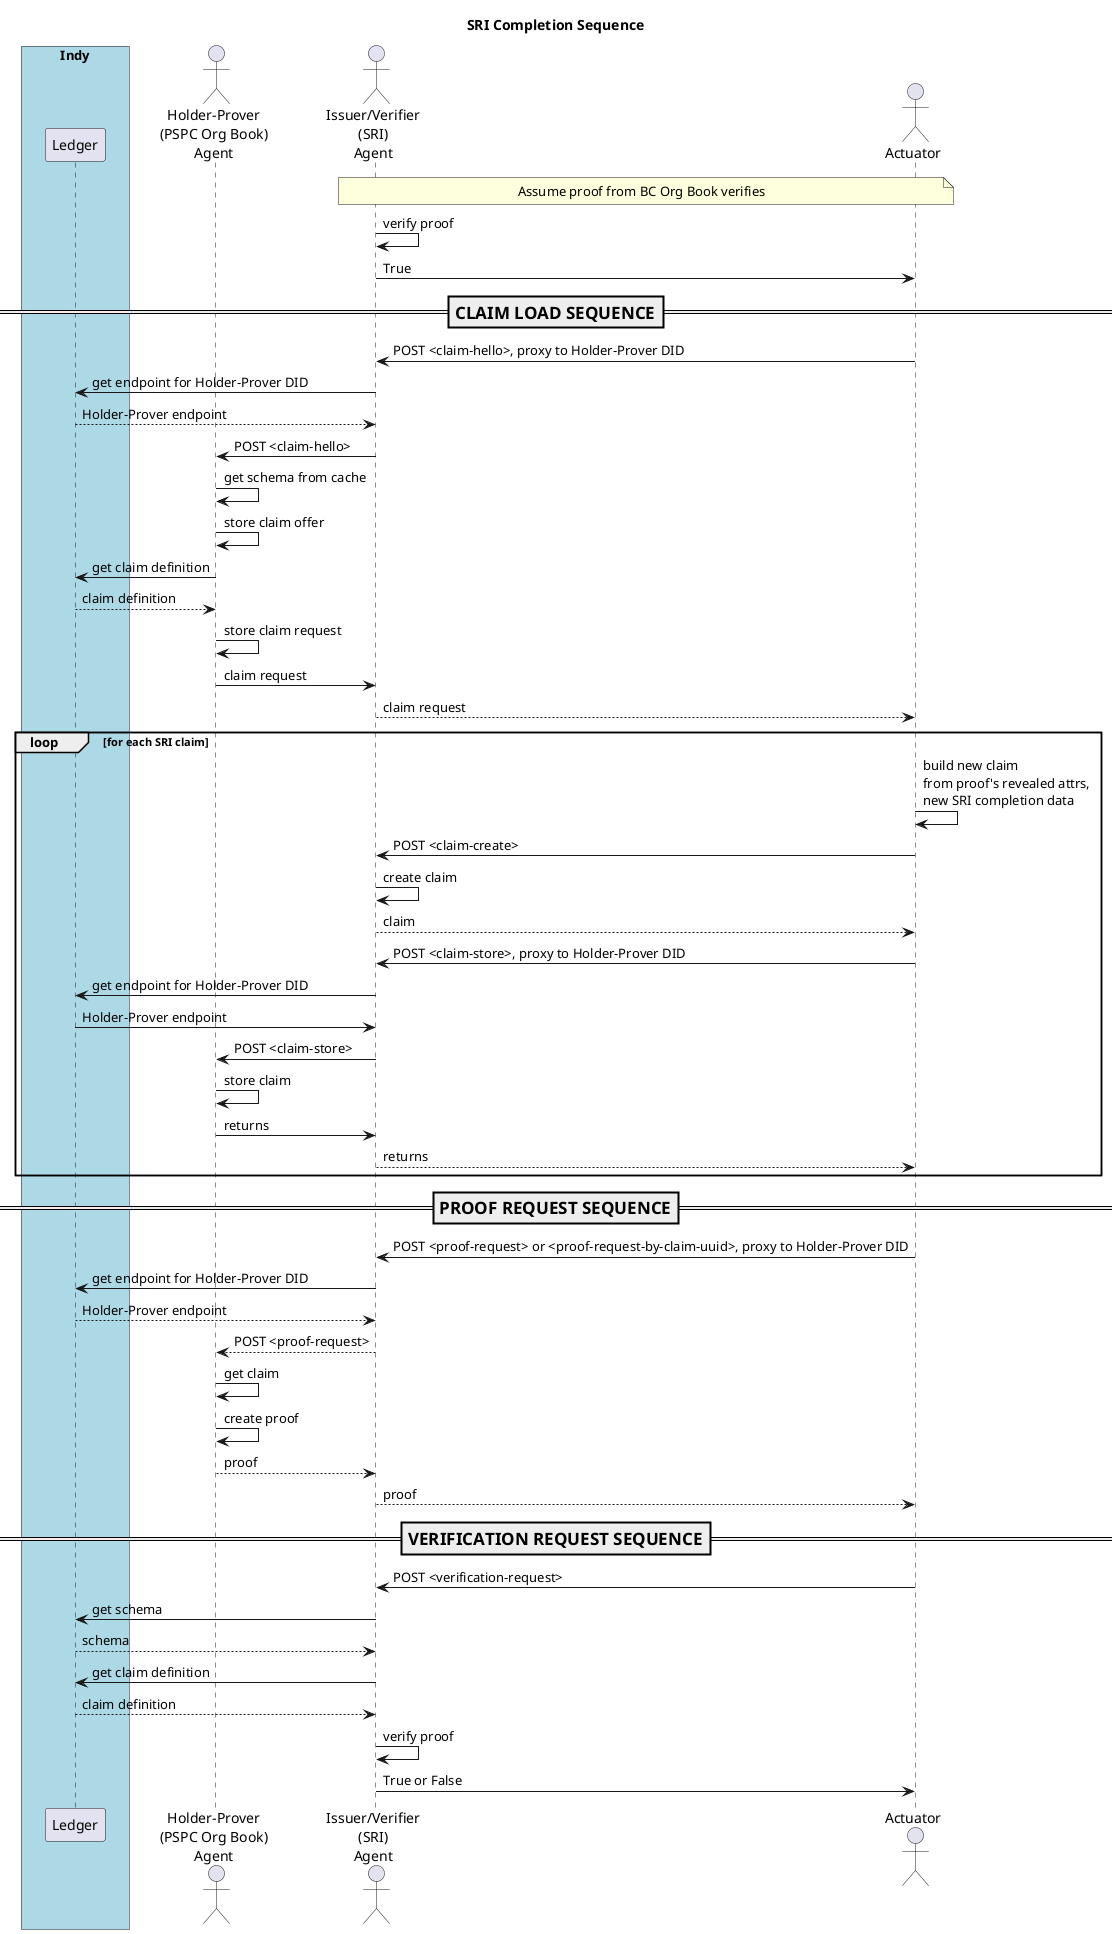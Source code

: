 @startuml
/'
Copyright 2017-2018 Government of Canada - Public Services and Procurement Canada - buyandsell.gc.ca

Licensed under the Apache License, Version 2.0 (the "License");
you may not use this file except in compliance with the License.
You may obtain a copy of the License at

http://www.apache.org/licenses/LICENSE-2.0

Unless required by applicable law or agreed to in writing, software
distributed under the License is distributed on an "AS IS" BASIS,
WITHOUT WARRANTIES OR CONDITIONS OF ANY KIND, either express or implied.
See the License for the specific language governing permissions and
limitations under the License.
'/

skinparam ParticipantPadding 20
skinparam BoxPadding 20

title SRI Completion Sequence

box "Indy" #LightBlue
    participant "Ledger" as ledger
endbox

actor "Holder-Prover\n(PSPC Org Book)\nAgent" as obag
actor "Issuer/Verifier\n(SRI)\nAgent" as sag
actor "Actuator" as ator

note over sag, ator
Assume proof from BC Org Book verifies
endnote

sag -> sag: verify proof
sag -> ator: True

=== CLAIM LOAD SEQUENCE ==

ator -> sag: POST <claim-hello>, proxy to Holder-Prover DID
sag -> ledger: get endpoint for Holder-Prover DID
ledger --> sag: Holder-Prover endpoint
sag -> obag: POST <claim-hello>
obag -> obag: get schema from cache
obag -> obag: store claim offer
obag -> ledger: get claim definition
ledger --> obag: claim definition
obag -> obag: store claim request
obag -> sag: claim request
sag --> ator: claim request

loop for each SRI claim
    ator -> ator: build new claim\nfrom proof's revealed attrs,\nnew SRI completion data

    ator -> sag: POST <claim-create>
    sag -> sag: create claim
    sag --> ator: claim
    ator -> sag: POST <claim-store>, proxy to Holder-Prover DID
    sag -> ledger: get endpoint for Holder-Prover DID
    ledger -> sag: Holder-Prover endpoint
    sag -> obag: POST <claim-store>
    obag -> obag: store claim
    obag -> sag: returns
    sag --> ator: returns
end

=== PROOF REQUEST SEQUENCE ==
ator -> sag: POST <proof-request> or <proof-request-by-claim-uuid>, proxy to Holder-Prover DID
sag -> ledger: get endpoint for Holder-Prover DID
ledger --> sag: Holder-Prover endpoint
sag --> obag: POST <proof-request>
obag -> obag: get claim
obag -> obag: create proof
obag --> sag: proof
sag --> ator: proof

=== VERIFICATION REQUEST SEQUENCE ==
ator -> sag: POST <verification-request>
sag -> ledger: get schema
ledger --> sag: schema
sag -> ledger: get claim definition
ledger --> sag: claim definition
sag -> sag: verify proof
sag -> ator: True or False

@enduml
